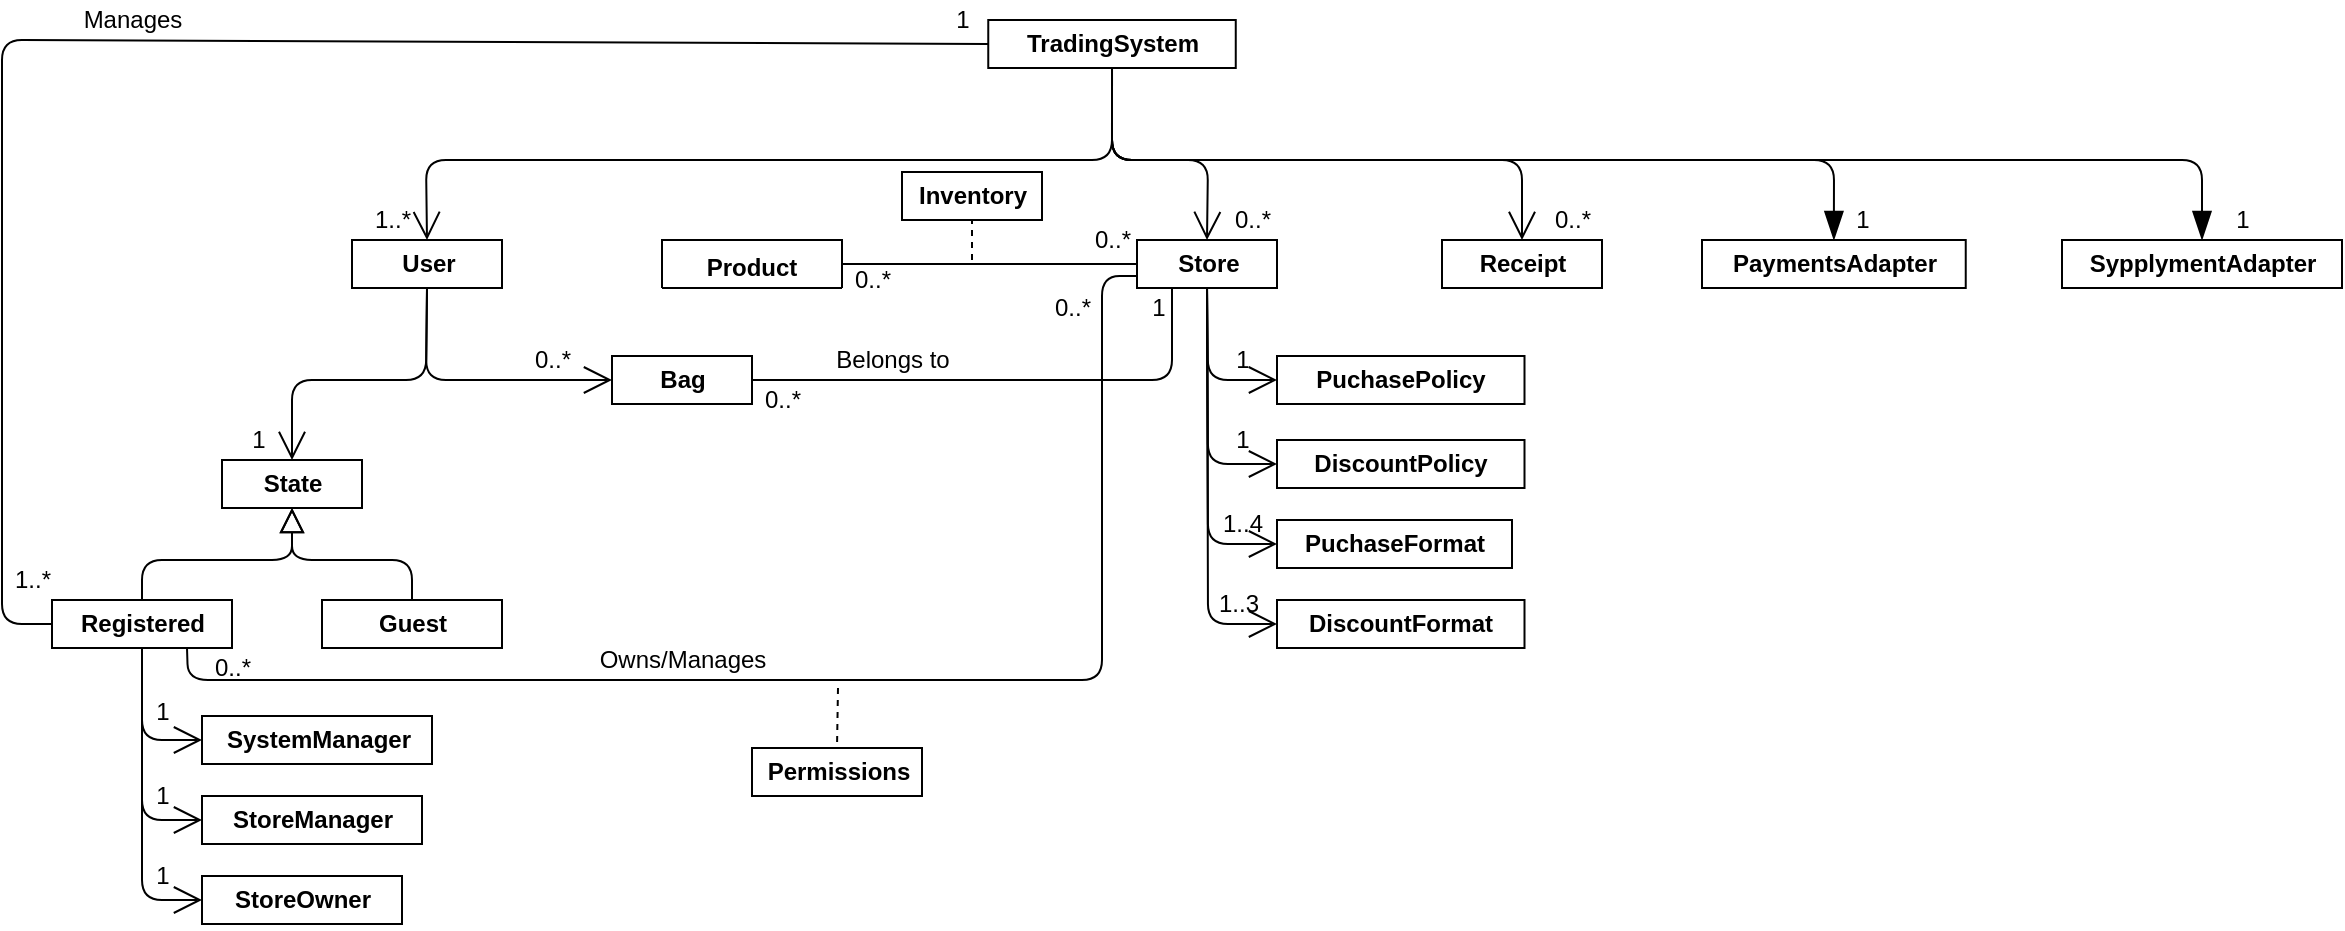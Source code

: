 <mxfile version="14.4.7" type="device"><diagram id="RefZyHLw1zsKc77F1APH" name="Page-1"><mxGraphModel dx="1504" dy="578" grid="1" gridSize="10" guides="1" tooltips="1" connect="1" arrows="1" fold="1" page="1" pageScale="1" pageWidth="850" pageHeight="1100" math="0" shadow="0"><root><mxCell id="0"/><mxCell id="1" parent="0"/><mxCell id="fxyR44luEnfHomacXjEl-32" value="" style="endArrow=blockThin;endFill=1;endSize=12;html=1;exitX=0.5;exitY=1;exitDx=0;exitDy=0;entryX=0.5;entryY=0;entryDx=0;entryDy=0;" parent="1" source="JBgmAeCuhrlYnCRpcaJn-23" target="JBgmAeCuhrlYnCRpcaJn-24" edge="1"><mxGeometry width="160" relative="1" as="geometry"><mxPoint x="725" y="136" as="sourcePoint"/><mxPoint x="1150" y="264" as="targetPoint"/><Array as="points"><mxPoint x="605" y="240"/><mxPoint x="966" y="240"/></Array></mxGeometry></mxCell><mxCell id="fxyR44luEnfHomacXjEl-36" value="" style="endArrow=open;endFill=1;endSize=12;html=1;entryX=0.5;entryY=0;entryDx=0;entryDy=0;exitX=0.5;exitY=1;exitDx=0;exitDy=0;" parent="1" source="JBgmAeCuhrlYnCRpcaJn-23" target="JBgmAeCuhrlYnCRpcaJn-16" edge="1"><mxGeometry width="160" relative="1" as="geometry"><mxPoint x="725" y="136" as="sourcePoint"/><mxPoint x="280" y="356" as="targetPoint"/><Array as="points"><mxPoint x="605" y="240"/><mxPoint x="262" y="240"/></Array></mxGeometry></mxCell><mxCell id="fxyR44luEnfHomacXjEl-37" value="1..*" style="text;html=1;align=center;verticalAlign=middle;resizable=0;points=[];autosize=1;" parent="1" vertex="1"><mxGeometry x="230" y="260" width="30" height="20" as="geometry"/></mxCell><mxCell id="fxyR44luEnfHomacXjEl-39" value="" style="endArrow=open;endFill=1;endSize=12;html=1;exitX=0.5;exitY=1;exitDx=0;exitDy=0;entryX=0;entryY=0.5;entryDx=0;entryDy=0;" parent="1" source="JBgmAeCuhrlYnCRpcaJn-16" target="JBgmAeCuhrlYnCRpcaJn-14" edge="1"><mxGeometry width="160" relative="1" as="geometry"><mxPoint x="325" y="312" as="sourcePoint"/><mxPoint x="377.5" y="398" as="targetPoint"/><Array as="points"><mxPoint x="262" y="350"/></Array></mxGeometry></mxCell><mxCell id="fxyR44luEnfHomacXjEl-43" value="0..*" style="text;html=1;align=center;verticalAlign=middle;resizable=0;points=[];autosize=1;" parent="1" vertex="1"><mxGeometry x="310" y="330" width="30" height="20" as="geometry"/></mxCell><mxCell id="fxyR44luEnfHomacXjEl-45" value="0..*" style="text;html=1;align=center;verticalAlign=middle;resizable=0;points=[];autosize=1;" parent="1" vertex="1"><mxGeometry x="660" y="260" width="30" height="20" as="geometry"/></mxCell><mxCell id="fxyR44luEnfHomacXjEl-72" value="" style="endArrow=open;endFill=1;endSize=12;html=1;exitX=0.5;exitY=1;exitDx=0;exitDy=0;entryX=0.5;entryY=0;entryDx=0;entryDy=0;" parent="1" source="JBgmAeCuhrlYnCRpcaJn-16" target="JBgmAeCuhrlYnCRpcaJn-13" edge="1"><mxGeometry width="160" relative="1" as="geometry"><mxPoint x="280" y="380" as="sourcePoint"/><mxPoint x="190.5" y="464" as="targetPoint"/><Array as="points"><mxPoint x="262" y="350"/><mxPoint x="195" y="350"/></Array></mxGeometry></mxCell><mxCell id="fxyR44luEnfHomacXjEl-73" value="1" style="text;html=1;align=center;verticalAlign=middle;resizable=0;points=[];autosize=1;" parent="1" vertex="1"><mxGeometry x="167.5" y="370" width="20" height="20" as="geometry"/></mxCell><mxCell id="fxyR44luEnfHomacXjEl-83" value="Product" style="swimlane;fontStyle=1;align=center;verticalAlign=top;childLayout=stackLayout;horizontal=1;startSize=26;horizontalStack=0;resizeParent=1;resizeLast=0;collapsible=1;marginBottom=0;rounded=0;shadow=0;strokeWidth=1;" parent="1" vertex="1"><mxGeometry x="380" y="280" width="90" height="24" as="geometry"><mxRectangle x="340" y="380" width="170" height="26" as="alternateBounds"/></mxGeometry></mxCell><mxCell id="fxyR44luEnfHomacXjEl-121" value="" style="endArrow=open;endFill=1;endSize=12;html=1;exitX=0.5;exitY=1;exitDx=0;exitDy=0;entryX=0;entryY=0.5;entryDx=0;entryDy=0;" parent="1" source="JBgmAeCuhrlYnCRpcaJn-17" target="JBgmAeCuhrlYnCRpcaJn-22" edge="1"><mxGeometry width="160" relative="1" as="geometry"><mxPoint x="650" y="340" as="sourcePoint"/><mxPoint x="650" y="474" as="targetPoint"/><Array as="points"><mxPoint x="653" y="350"/></Array></mxGeometry></mxCell><mxCell id="fxyR44luEnfHomacXjEl-145" value="" style="endArrow=blockThin;endFill=1;endSize=12;html=1;entryX=0.5;entryY=0;entryDx=0;entryDy=0;exitX=0.5;exitY=1;exitDx=0;exitDy=0;" parent="1" source="JBgmAeCuhrlYnCRpcaJn-23" target="JBgmAeCuhrlYnCRpcaJn-25" edge="1"><mxGeometry width="160" relative="1" as="geometry"><mxPoint x="725" y="136" as="sourcePoint"/><mxPoint x="1360" y="264" as="targetPoint"/><Array as="points"><mxPoint x="605" y="240"/><mxPoint x="1150" y="240"/></Array></mxGeometry></mxCell><mxCell id="fxyR44luEnfHomacXjEl-146" value="" style="endArrow=open;endFill=1;endSize=12;html=1;exitX=0.5;exitY=1;exitDx=0;exitDy=0;entryX=0.5;entryY=0;entryDx=0;entryDy=0;" parent="1" source="JBgmAeCuhrlYnCRpcaJn-23" target="JBgmAeCuhrlYnCRpcaJn-17" edge="1"><mxGeometry width="160" relative="1" as="geometry"><mxPoint x="725" y="136" as="sourcePoint"/><mxPoint x="600" y="356" as="targetPoint"/><Array as="points"><mxPoint x="605" y="240"/><mxPoint x="653" y="240"/></Array></mxGeometry></mxCell><mxCell id="fxyR44luEnfHomacXjEl-148" value="1" style="text;html=1;align=center;verticalAlign=middle;resizable=0;points=[];autosize=1;" parent="1" vertex="1"><mxGeometry x="1160" y="260" width="20" height="20" as="geometry"/></mxCell><mxCell id="fxyR44luEnfHomacXjEl-149" value="1" style="text;html=1;align=center;verticalAlign=middle;resizable=0;points=[];autosize=1;" parent="1" vertex="1"><mxGeometry x="970" y="260" width="20" height="20" as="geometry"/></mxCell><mxCell id="fxyR44luEnfHomacXjEl-150" value="1..4" style="text;html=1;align=center;verticalAlign=middle;resizable=0;points=[];autosize=1;" parent="1" vertex="1"><mxGeometry x="650" y="412" width="40" height="20" as="geometry"/></mxCell><mxCell id="fxyR44luEnfHomacXjEl-151" value="1..3" style="text;html=1;align=center;verticalAlign=middle;resizable=0;points=[];autosize=1;" parent="1" vertex="1"><mxGeometry x="647.5" y="452" width="40" height="20" as="geometry"/></mxCell><mxCell id="fxyR44luEnfHomacXjEl-152" value="1" style="text;html=1;align=center;verticalAlign=middle;resizable=0;points=[];autosize=1;" parent="1" vertex="1"><mxGeometry x="660" y="370" width="20" height="20" as="geometry"/></mxCell><mxCell id="fxyR44luEnfHomacXjEl-153" value="1" style="text;html=1;align=center;verticalAlign=middle;resizable=0;points=[];autosize=1;" parent="1" vertex="1"><mxGeometry x="660" y="330" width="20" height="20" as="geometry"/></mxCell><mxCell id="RaA0gmaQhVdnIfGNhmqf-1" value="" style="endArrow=none;endFill=0;endSize=12;html=1;exitX=0.5;exitY=1;exitDx=0;exitDy=0;entryX=0.5;entryY=0;entryDx=0;entryDy=0;startArrow=block;startFill=0;startSize=10;" parent="1" target="JBgmAeCuhrlYnCRpcaJn-8" edge="1" source="JBgmAeCuhrlYnCRpcaJn-13"><mxGeometry width="160" relative="1" as="geometry"><mxPoint x="190" y="530" as="sourcePoint"/><mxPoint x="110" y="596" as="targetPoint"/><Array as="points"><mxPoint x="195" y="440"/><mxPoint x="120" y="440"/></Array></mxGeometry></mxCell><mxCell id="RaA0gmaQhVdnIfGNhmqf-2" value="" style="endArrow=none;endFill=0;endSize=12;html=1;exitX=0.5;exitY=1;exitDx=0;exitDy=0;entryX=0.5;entryY=0;entryDx=0;entryDy=0;startArrow=block;startFill=0;startSize=10;" parent="1" target="JBgmAeCuhrlYnCRpcaJn-9" edge="1" source="JBgmAeCuhrlYnCRpcaJn-13"><mxGeometry width="160" relative="1" as="geometry"><mxPoint x="190" y="530" as="sourcePoint"/><mxPoint x="270" y="596" as="targetPoint"/><Array as="points"><mxPoint x="195" y="440"/><mxPoint x="255" y="440"/></Array></mxGeometry></mxCell><mxCell id="RaA0gmaQhVdnIfGNhmqf-37" value="0..*" style="text;html=1;align=center;verticalAlign=middle;resizable=0;points=[];autosize=1;" parent="1" vertex="1"><mxGeometry x="820" y="260" width="30" height="20" as="geometry"/></mxCell><mxCell id="RaA0gmaQhVdnIfGNhmqf-53" value="" style="endArrow=open;endFill=1;endSize=12;html=1;exitX=0.5;exitY=1;exitDx=0;exitDy=0;entryX=0;entryY=0.5;entryDx=0;entryDy=0;" parent="1" source="JBgmAeCuhrlYnCRpcaJn-8" target="JBgmAeCuhrlYnCRpcaJn-10" edge="1"><mxGeometry width="160" relative="1" as="geometry"><mxPoint x="120" y="494" as="sourcePoint"/><mxPoint x="155" y="549" as="targetPoint"/><Array as="points"><mxPoint x="120" y="530"/></Array></mxGeometry></mxCell><mxCell id="RaA0gmaQhVdnIfGNhmqf-54" value="" style="endArrow=open;endFill=1;endSize=12;html=1;entryX=0;entryY=0.5;entryDx=0;entryDy=0;exitX=0.5;exitY=1;exitDx=0;exitDy=0;" parent="1" target="JBgmAeCuhrlYnCRpcaJn-11" edge="1" source="JBgmAeCuhrlYnCRpcaJn-8"><mxGeometry width="160" relative="1" as="geometry"><mxPoint x="120" y="504" as="sourcePoint"/><mxPoint x="155" y="603.75" as="targetPoint"/><Array as="points"><mxPoint x="120" y="570"/></Array></mxGeometry></mxCell><mxCell id="RaA0gmaQhVdnIfGNhmqf-55" value="" style="endArrow=open;endFill=1;endSize=12;html=1;entryX=0;entryY=0.5;entryDx=0;entryDy=0;exitX=0.5;exitY=1;exitDx=0;exitDy=0;" parent="1" source="JBgmAeCuhrlYnCRpcaJn-8" target="JBgmAeCuhrlYnCRpcaJn-12" edge="1"><mxGeometry width="160" relative="1" as="geometry"><mxPoint x="120" y="494" as="sourcePoint"/><mxPoint x="155" y="656" as="targetPoint"/><Array as="points"><mxPoint x="120" y="610"/></Array></mxGeometry></mxCell><mxCell id="JBgmAeCuhrlYnCRpcaJn-5" value="" style="endArrow=none;html=1;entryX=0;entryY=0.5;entryDx=0;entryDy=0;exitX=0;exitY=0.5;exitDx=0;exitDy=0;" edge="1" parent="1" source="JBgmAeCuhrlYnCRpcaJn-8" target="JBgmAeCuhrlYnCRpcaJn-23"><mxGeometry width="50" height="50" relative="1" as="geometry"><mxPoint x="50" y="578" as="sourcePoint"/><mxPoint x="660" y="123" as="targetPoint"/><Array as="points"><mxPoint x="50" y="472"/><mxPoint x="50" y="180"/></Array></mxGeometry></mxCell><mxCell id="JBgmAeCuhrlYnCRpcaJn-6" value="Manages" style="text;html=1;align=center;verticalAlign=middle;resizable=0;points=[];autosize=1;" vertex="1" parent="1"><mxGeometry x="80" y="160" width="70" height="20" as="geometry"/></mxCell><mxCell id="JBgmAeCuhrlYnCRpcaJn-7" value="1..*" style="text;html=1;align=center;verticalAlign=middle;resizable=0;points=[];autosize=1;" vertex="1" parent="1"><mxGeometry x="50" y="440" width="30" height="20" as="geometry"/></mxCell><mxCell id="JBgmAeCuhrlYnCRpcaJn-8" value="&lt;b&gt;Registered&lt;/b&gt;" style="html=1;" vertex="1" parent="1"><mxGeometry x="75" y="460" width="90" height="24" as="geometry"/></mxCell><mxCell id="JBgmAeCuhrlYnCRpcaJn-9" value="&lt;b&gt;Guest&lt;/b&gt;" style="html=1;" vertex="1" parent="1"><mxGeometry x="210" y="460" width="90" height="24" as="geometry"/></mxCell><mxCell id="JBgmAeCuhrlYnCRpcaJn-10" value="&lt;b&gt;SystemManager&lt;/b&gt;" style="html=1;" vertex="1" parent="1"><mxGeometry x="150" y="518" width="115" height="24" as="geometry"/></mxCell><mxCell id="JBgmAeCuhrlYnCRpcaJn-11" value="&lt;b&gt;StoreManager&lt;/b&gt;" style="html=1;" vertex="1" parent="1"><mxGeometry x="150" y="558" width="110" height="24" as="geometry"/></mxCell><mxCell id="JBgmAeCuhrlYnCRpcaJn-12" value="&lt;b&gt;StoreOwner&lt;/b&gt;" style="html=1;" vertex="1" parent="1"><mxGeometry x="150" y="598" width="100" height="24" as="geometry"/></mxCell><mxCell id="JBgmAeCuhrlYnCRpcaJn-13" value="&lt;b&gt;State&lt;/b&gt;" style="html=1;" vertex="1" parent="1"><mxGeometry x="160" y="390" width="70" height="24" as="geometry"/></mxCell><mxCell id="JBgmAeCuhrlYnCRpcaJn-14" value="&lt;b&gt;Bag&lt;/b&gt;" style="html=1;" vertex="1" parent="1"><mxGeometry x="355" y="338" width="70" height="24" as="geometry"/></mxCell><mxCell id="JBgmAeCuhrlYnCRpcaJn-16" value="&lt;b&gt;User&lt;/b&gt;" style="html=1;" vertex="1" parent="1"><mxGeometry x="225" y="280" width="75" height="24" as="geometry"/></mxCell><mxCell id="JBgmAeCuhrlYnCRpcaJn-17" value="&lt;b&gt;Store&lt;/b&gt;" style="html=1;" vertex="1" parent="1"><mxGeometry x="617.5" y="280" width="70" height="24" as="geometry"/></mxCell><mxCell id="JBgmAeCuhrlYnCRpcaJn-18" value="&lt;b&gt;Receipt&lt;/b&gt;" style="html=1;" vertex="1" parent="1"><mxGeometry x="770" y="280" width="80" height="24" as="geometry"/></mxCell><mxCell id="JBgmAeCuhrlYnCRpcaJn-19" value="&lt;span style=&quot;font-weight: 700&quot;&gt;DiscountFormat&lt;/span&gt;" style="html=1;" vertex="1" parent="1"><mxGeometry x="687.5" y="460" width="123.75" height="24" as="geometry"/></mxCell><mxCell id="JBgmAeCuhrlYnCRpcaJn-20" value="&lt;span style=&quot;font-weight: 700&quot;&gt;PuchaseFormat&lt;/span&gt;" style="html=1;" vertex="1" parent="1"><mxGeometry x="687.5" y="420" width="117.5" height="24" as="geometry"/></mxCell><mxCell id="JBgmAeCuhrlYnCRpcaJn-21" value="&lt;span style=&quot;font-weight: 700&quot;&gt;DiscountPolicy&lt;/span&gt;" style="html=1;" vertex="1" parent="1"><mxGeometry x="687.5" y="380" width="123.75" height="24" as="geometry"/></mxCell><mxCell id="JBgmAeCuhrlYnCRpcaJn-22" value="&lt;span style=&quot;font-weight: 700&quot;&gt;PuchasePolicy&lt;/span&gt;" style="html=1;" vertex="1" parent="1"><mxGeometry x="687.5" y="338" width="123.75" height="24" as="geometry"/></mxCell><mxCell id="JBgmAeCuhrlYnCRpcaJn-23" value="&lt;span style=&quot;font-weight: 700&quot;&gt;TradingSystem&lt;/span&gt;" style="html=1;" vertex="1" parent="1"><mxGeometry x="543.13" y="170" width="123.75" height="24" as="geometry"/></mxCell><mxCell id="JBgmAeCuhrlYnCRpcaJn-24" value="&lt;span style=&quot;font-weight: 700&quot;&gt;PaymentsAdapter&lt;/span&gt;" style="html=1;" vertex="1" parent="1"><mxGeometry x="900.0" y="280" width="131.87" height="24" as="geometry"/></mxCell><mxCell id="JBgmAeCuhrlYnCRpcaJn-25" value="&lt;span style=&quot;font-weight: 700&quot;&gt;SypplymentAdapter&lt;/span&gt;" style="html=1;" vertex="1" parent="1"><mxGeometry x="1080" y="280" width="140" height="24" as="geometry"/></mxCell><mxCell id="JBgmAeCuhrlYnCRpcaJn-28" value="1" style="text;html=1;align=center;verticalAlign=middle;resizable=0;points=[];autosize=1;" vertex="1" parent="1"><mxGeometry x="520" y="160" width="20" height="20" as="geometry"/></mxCell><mxCell id="JBgmAeCuhrlYnCRpcaJn-29" value="" style="endArrow=open;endFill=1;endSize=12;html=1;exitX=0.5;exitY=1;exitDx=0;exitDy=0;entryX=0.5;entryY=0;entryDx=0;entryDy=0;" edge="1" parent="1" source="JBgmAeCuhrlYnCRpcaJn-23" target="JBgmAeCuhrlYnCRpcaJn-18"><mxGeometry width="160" relative="1" as="geometry"><mxPoint x="615.005" y="204" as="sourcePoint"/><mxPoint x="662.5" y="290" as="targetPoint"/><Array as="points"><mxPoint x="605" y="240"/><mxPoint x="810" y="240"/></Array></mxGeometry></mxCell><mxCell id="JBgmAeCuhrlYnCRpcaJn-30" value="" style="endArrow=open;endFill=1;endSize=12;html=1;exitX=0.5;exitY=1;exitDx=0;exitDy=0;entryX=0;entryY=0.5;entryDx=0;entryDy=0;" edge="1" parent="1" source="JBgmAeCuhrlYnCRpcaJn-17" target="JBgmAeCuhrlYnCRpcaJn-21"><mxGeometry width="160" relative="1" as="geometry"><mxPoint x="662.5" y="314" as="sourcePoint"/><mxPoint x="690" y="360" as="targetPoint"/><Array as="points"><mxPoint x="653" y="392"/></Array></mxGeometry></mxCell><mxCell id="JBgmAeCuhrlYnCRpcaJn-31" value="1" style="text;html=1;align=center;verticalAlign=middle;resizable=0;points=[];autosize=1;" vertex="1" parent="1"><mxGeometry x="120" y="588" width="20" height="20" as="geometry"/></mxCell><mxCell id="JBgmAeCuhrlYnCRpcaJn-32" value="1" style="text;html=1;align=center;verticalAlign=middle;resizable=0;points=[];autosize=1;" vertex="1" parent="1"><mxGeometry x="120" y="548" width="20" height="20" as="geometry"/></mxCell><mxCell id="JBgmAeCuhrlYnCRpcaJn-33" value="1" style="text;html=1;align=center;verticalAlign=middle;resizable=0;points=[];autosize=1;" vertex="1" parent="1"><mxGeometry x="120" y="506" width="20" height="20" as="geometry"/></mxCell><mxCell id="JBgmAeCuhrlYnCRpcaJn-35" value="" style="endArrow=open;endFill=1;endSize=12;html=1;exitX=0.5;exitY=1;exitDx=0;exitDy=0;entryX=0;entryY=0.5;entryDx=0;entryDy=0;" edge="1" parent="1" source="JBgmAeCuhrlYnCRpcaJn-17" target="JBgmAeCuhrlYnCRpcaJn-20"><mxGeometry width="160" relative="1" as="geometry"><mxPoint x="662.5" y="314" as="sourcePoint"/><mxPoint x="697.5" y="402" as="targetPoint"/><Array as="points"><mxPoint x="653" y="432"/></Array></mxGeometry></mxCell><mxCell id="JBgmAeCuhrlYnCRpcaJn-37" value="" style="endArrow=open;endFill=1;endSize=12;html=1;entryX=0;entryY=0.5;entryDx=0;entryDy=0;" edge="1" parent="1" source="JBgmAeCuhrlYnCRpcaJn-17" target="JBgmAeCuhrlYnCRpcaJn-19"><mxGeometry width="160" relative="1" as="geometry"><mxPoint x="662.5" y="314" as="sourcePoint"/><mxPoint x="697.5" y="442" as="targetPoint"/><Array as="points"><mxPoint x="653" y="472"/></Array></mxGeometry></mxCell><mxCell id="JBgmAeCuhrlYnCRpcaJn-39" value="" style="endArrow=none;html=1;entryX=0.25;entryY=1;entryDx=0;entryDy=0;exitX=1;exitY=0.5;exitDx=0;exitDy=0;" edge="1" parent="1" source="JBgmAeCuhrlYnCRpcaJn-14" target="JBgmAeCuhrlYnCRpcaJn-17"><mxGeometry width="50" height="50" relative="1" as="geometry"><mxPoint x="430" y="490" as="sourcePoint"/><mxPoint x="480" y="440" as="targetPoint"/><Array as="points"><mxPoint x="580" y="350"/><mxPoint x="635" y="350"/></Array></mxGeometry></mxCell><mxCell id="JBgmAeCuhrlYnCRpcaJn-40" value="Belongs to" style="text;html=1;align=center;verticalAlign=middle;resizable=0;points=[];autosize=1;" vertex="1" parent="1"><mxGeometry x="460" y="330" width="70" height="20" as="geometry"/></mxCell><mxCell id="JBgmAeCuhrlYnCRpcaJn-41" value="1" style="text;html=1;align=center;verticalAlign=middle;resizable=0;points=[];autosize=1;" vertex="1" parent="1"><mxGeometry x="617.5" y="304" width="20" height="20" as="geometry"/></mxCell><mxCell id="JBgmAeCuhrlYnCRpcaJn-42" value="0..*" style="text;html=1;align=center;verticalAlign=middle;resizable=0;points=[];autosize=1;" vertex="1" parent="1"><mxGeometry x="425" y="350" width="30" height="20" as="geometry"/></mxCell><mxCell id="JBgmAeCuhrlYnCRpcaJn-43" value="" style="endArrow=none;html=1;exitX=1;exitY=0.5;exitDx=0;exitDy=0;entryX=0;entryY=0.5;entryDx=0;entryDy=0;" edge="1" parent="1" source="fxyR44luEnfHomacXjEl-83" target="JBgmAeCuhrlYnCRpcaJn-17"><mxGeometry width="50" height="50" relative="1" as="geometry"><mxPoint x="365" y="384" as="sourcePoint"/><mxPoint x="620" y="340" as="targetPoint"/></mxGeometry></mxCell><mxCell id="JBgmAeCuhrlYnCRpcaJn-44" value="0..*" style="text;html=1;align=center;verticalAlign=middle;resizable=0;points=[];autosize=1;" vertex="1" parent="1"><mxGeometry x="590.01" y="270" width="30" height="20" as="geometry"/></mxCell><mxCell id="JBgmAeCuhrlYnCRpcaJn-45" value="0..*" style="text;html=1;align=center;verticalAlign=middle;resizable=0;points=[];autosize=1;" vertex="1" parent="1"><mxGeometry x="470" y="290" width="30" height="20" as="geometry"/></mxCell><mxCell id="JBgmAeCuhrlYnCRpcaJn-52" value="" style="endArrow=none;html=1;exitX=0.75;exitY=1;exitDx=0;exitDy=0;entryX=0;entryY=0.75;entryDx=0;entryDy=0;" edge="1" parent="1" source="JBgmAeCuhrlYnCRpcaJn-8" target="JBgmAeCuhrlYnCRpcaJn-17"><mxGeometry width="50" height="50" relative="1" as="geometry"><mxPoint x="460" y="590" as="sourcePoint"/><mxPoint x="510" y="540" as="targetPoint"/><Array as="points"><mxPoint x="143" y="500"/><mxPoint x="600" y="500"/><mxPoint x="600" y="298"/></Array></mxGeometry></mxCell><mxCell id="JBgmAeCuhrlYnCRpcaJn-53" value="Owns/Manages" style="text;html=1;align=center;verticalAlign=middle;resizable=0;points=[];autosize=1;" vertex="1" parent="1"><mxGeometry x="340" y="480" width="100" height="20" as="geometry"/></mxCell><mxCell id="JBgmAeCuhrlYnCRpcaJn-54" value="0..*" style="text;html=1;align=center;verticalAlign=middle;resizable=0;points=[];autosize=1;" vertex="1" parent="1"><mxGeometry x="150" y="484" width="30" height="20" as="geometry"/></mxCell><mxCell id="JBgmAeCuhrlYnCRpcaJn-55" value="0..*" style="text;html=1;align=center;verticalAlign=middle;resizable=0;points=[];autosize=1;" vertex="1" parent="1"><mxGeometry x="570" y="304" width="30" height="20" as="geometry"/></mxCell><mxCell id="JBgmAeCuhrlYnCRpcaJn-56" value="&lt;b&gt;Inventory&lt;/b&gt;" style="html=1;" vertex="1" parent="1"><mxGeometry x="500" y="246" width="70" height="24" as="geometry"/></mxCell><mxCell id="JBgmAeCuhrlYnCRpcaJn-58" value="" style="endArrow=none;dashed=1;html=1;entryX=0.5;entryY=1;entryDx=0;entryDy=0;" edge="1" parent="1" target="JBgmAeCuhrlYnCRpcaJn-56"><mxGeometry width="50" height="50" relative="1" as="geometry"><mxPoint x="535" y="290" as="sourcePoint"/><mxPoint x="460" y="390" as="targetPoint"/></mxGeometry></mxCell><mxCell id="JBgmAeCuhrlYnCRpcaJn-59" value="&lt;b&gt;Permissions&lt;/b&gt;" style="html=1;" vertex="1" parent="1"><mxGeometry x="425" y="534" width="85" height="24" as="geometry"/></mxCell><mxCell id="JBgmAeCuhrlYnCRpcaJn-66" value="" style="endArrow=none;dashed=1;html=1;entryX=0.5;entryY=0;entryDx=0;entryDy=0;" edge="1" parent="1" target="JBgmAeCuhrlYnCRpcaJn-59"><mxGeometry width="50" height="50" relative="1" as="geometry"><mxPoint x="468" y="504" as="sourcePoint"/><mxPoint x="545" y="264" as="targetPoint"/></mxGeometry></mxCell></root></mxGraphModel></diagram></mxfile>